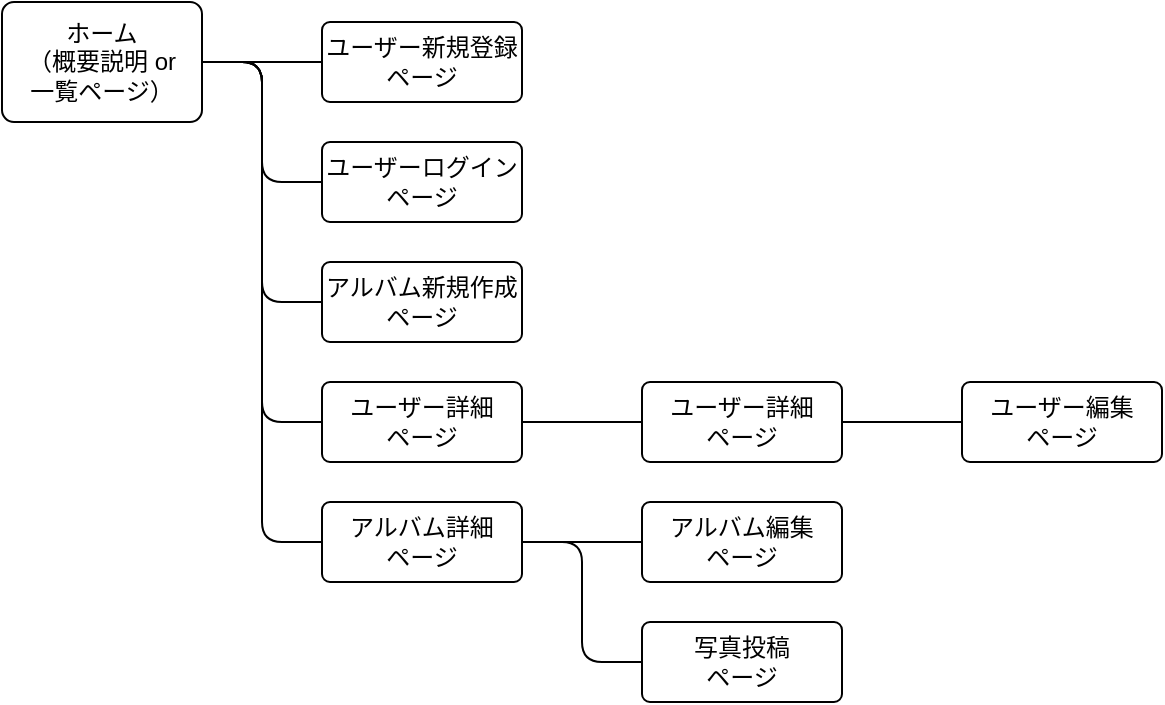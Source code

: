 <mxfile>
    <diagram id="3XKL8lXnzgSWCABfMy0Z" name="ページ1">
        <mxGraphModel dx="708" dy="702" grid="1" gridSize="10" guides="1" tooltips="1" connect="1" arrows="1" fold="1" page="1" pageScale="1" pageWidth="827" pageHeight="1169" math="0" shadow="0">
            <root>
                <mxCell id="0"/>
                <mxCell id="1" parent="0"/>
                <mxCell id="10" value="" style="edgeStyle=none;html=1;endArrow=none;endFill=0;exitX=1;exitY=0.5;exitDx=0;exitDy=0;" parent="1" source="2" target="3" edge="1">
                    <mxGeometry relative="1" as="geometry">
                        <mxPoint x="140" y="110" as="sourcePoint"/>
                    </mxGeometry>
                </mxCell>
                <mxCell id="11" style="edgeStyle=orthogonalEdgeStyle;html=1;entryX=0;entryY=0.5;entryDx=0;entryDy=0;endArrow=none;endFill=0;" parent="1" source="2" target="4" edge="1">
                    <mxGeometry relative="1" as="geometry"/>
                </mxCell>
                <mxCell id="12" style="edgeStyle=orthogonalEdgeStyle;html=1;entryX=0;entryY=0.5;entryDx=0;entryDy=0;endArrow=none;endFill=0;" parent="1" source="2" target="5" edge="1">
                    <mxGeometry relative="1" as="geometry"/>
                </mxCell>
                <mxCell id="13" style="edgeStyle=orthogonalEdgeStyle;html=1;entryX=0;entryY=0.5;entryDx=0;entryDy=0;rounded=1;endArrow=none;endFill=0;" parent="1" source="2" target="6" edge="1">
                    <mxGeometry relative="1" as="geometry"/>
                </mxCell>
                <mxCell id="2" value="ホーム&lt;br&gt;（概要説明 or　&lt;br&gt;一覧ページ）" style="rounded=1;arcSize=10;whiteSpace=wrap;html=1;align=center;" parent="1" vertex="1">
                    <mxGeometry x="40" y="70" width="100" height="60" as="geometry"/>
                </mxCell>
                <mxCell id="3" value="ユーザー新規登録ページ" style="rounded=1;arcSize=10;whiteSpace=wrap;html=1;align=center;" parent="1" vertex="1">
                    <mxGeometry x="200" y="80" width="100" height="40" as="geometry"/>
                </mxCell>
                <mxCell id="4" value="ユーザーログインページ" style="rounded=1;arcSize=10;whiteSpace=wrap;html=1;align=center;" parent="1" vertex="1">
                    <mxGeometry x="200" y="140" width="100" height="40" as="geometry"/>
                </mxCell>
                <mxCell id="14" style="edgeStyle=orthogonalEdgeStyle;html=1;entryX=0;entryY=0.5;entryDx=0;entryDy=0;endArrow=none;endFill=0;exitX=1;exitY=0.5;exitDx=0;exitDy=0;" parent="1" source="6" target="8" edge="1">
                    <mxGeometry relative="1" as="geometry"/>
                </mxCell>
                <mxCell id="15" style="edgeStyle=orthogonalEdgeStyle;html=1;entryX=0;entryY=0.5;entryDx=0;entryDy=0;endArrow=none;endFill=0;exitX=1;exitY=0.5;exitDx=0;exitDy=0;" parent="1" source="6" target="7" edge="1">
                    <mxGeometry relative="1" as="geometry"/>
                </mxCell>
                <mxCell id="5" value="アルバム新規作成ページ" style="rounded=1;arcSize=10;whiteSpace=wrap;html=1;align=center;" parent="1" vertex="1">
                    <mxGeometry x="200" y="200" width="100" height="40" as="geometry"/>
                </mxCell>
                <mxCell id="6" value="アルバム詳細&lt;br&gt;ページ" style="rounded=1;arcSize=10;whiteSpace=wrap;html=1;align=center;" parent="1" vertex="1">
                    <mxGeometry x="200" y="320" width="100" height="40" as="geometry"/>
                </mxCell>
                <mxCell id="7" value="写真投稿&lt;br&gt;ページ" style="rounded=1;arcSize=10;whiteSpace=wrap;html=1;align=center;" parent="1" vertex="1">
                    <mxGeometry x="360" y="380" width="100" height="40" as="geometry"/>
                </mxCell>
                <mxCell id="8" value="アルバム編集&lt;br&gt;ページ" style="rounded=1;arcSize=10;whiteSpace=wrap;html=1;align=center;" parent="1" vertex="1">
                    <mxGeometry x="360" y="320" width="100" height="40" as="geometry"/>
                </mxCell>
                <mxCell id="22" value="" style="edgeStyle=orthogonalEdgeStyle;rounded=1;html=1;endArrow=none;endFill=0;startArrow=none;startFill=0;entryX=0;entryY=0.5;entryDx=0;entryDy=0;exitX=1;exitY=0.5;exitDx=0;exitDy=0;" parent="1" source="16" target="20" edge="1">
                    <mxGeometry relative="1" as="geometry">
                        <mxPoint x="320" y="250" as="sourcePoint"/>
                        <mxPoint x="360" y="330" as="targetPoint"/>
                        <Array as="points"/>
                    </mxGeometry>
                </mxCell>
                <mxCell id="16" value="ユーザー詳細&lt;br&gt;ページ" style="rounded=1;arcSize=10;whiteSpace=wrap;html=1;align=center;" parent="1" vertex="1">
                    <mxGeometry x="200" y="260" width="100" height="40" as="geometry"/>
                </mxCell>
                <mxCell id="18" value="" style="endArrow=none;html=1;rounded=1;edgeStyle=entityRelationEdgeStyle;entryX=0;entryY=0.5;entryDx=0;entryDy=0;exitX=1;exitY=0.5;exitDx=0;exitDy=0;" parent="1" target="16" edge="1" source="2">
                    <mxGeometry relative="1" as="geometry">
                        <mxPoint x="140" y="100" as="sourcePoint"/>
                        <mxPoint x="200" y="300" as="targetPoint"/>
                    </mxGeometry>
                </mxCell>
                <mxCell id="20" value="ユーザー詳細&lt;br&gt;ページ" style="rounded=1;arcSize=10;whiteSpace=wrap;html=1;align=center;" parent="1" vertex="1">
                    <mxGeometry x="360" y="260" width="100" height="40" as="geometry"/>
                </mxCell>
                <mxCell id="23" value="ユーザー編集&lt;br&gt;ページ" style="rounded=1;arcSize=10;whiteSpace=wrap;html=1;align=center;" parent="1" vertex="1">
                    <mxGeometry x="520" y="260" width="100" height="40" as="geometry"/>
                </mxCell>
                <mxCell id="24" value="" style="edgeStyle=orthogonalEdgeStyle;rounded=1;html=1;endArrow=none;endFill=0;startArrow=none;startFill=0;entryX=0;entryY=0.5;entryDx=0;entryDy=0;exitX=1;exitY=0.5;exitDx=0;exitDy=0;" parent="1" source="20" target="23" edge="1">
                    <mxGeometry relative="1" as="geometry">
                        <mxPoint x="310" y="290" as="sourcePoint"/>
                        <mxPoint x="370" y="290" as="targetPoint"/>
                        <Array as="points">
                            <mxPoint x="490" y="280"/>
                            <mxPoint x="490" y="280"/>
                        </Array>
                    </mxGeometry>
                </mxCell>
            </root>
        </mxGraphModel>
    </diagram>
</mxfile>
